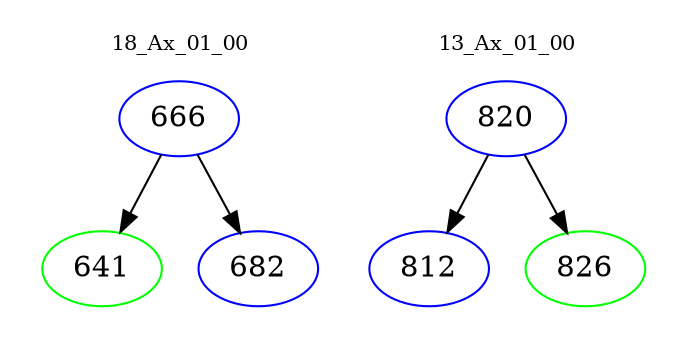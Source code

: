 digraph{
subgraph cluster_0 {
color = white
label = "18_Ax_01_00";
fontsize=10;
T0_666 [label="666", color="blue"]
T0_666 -> T0_641 [color="black"]
T0_641 [label="641", color="green"]
T0_666 -> T0_682 [color="black"]
T0_682 [label="682", color="blue"]
}
subgraph cluster_1 {
color = white
label = "13_Ax_01_00";
fontsize=10;
T1_820 [label="820", color="blue"]
T1_820 -> T1_812 [color="black"]
T1_812 [label="812", color="blue"]
T1_820 -> T1_826 [color="black"]
T1_826 [label="826", color="green"]
}
}
